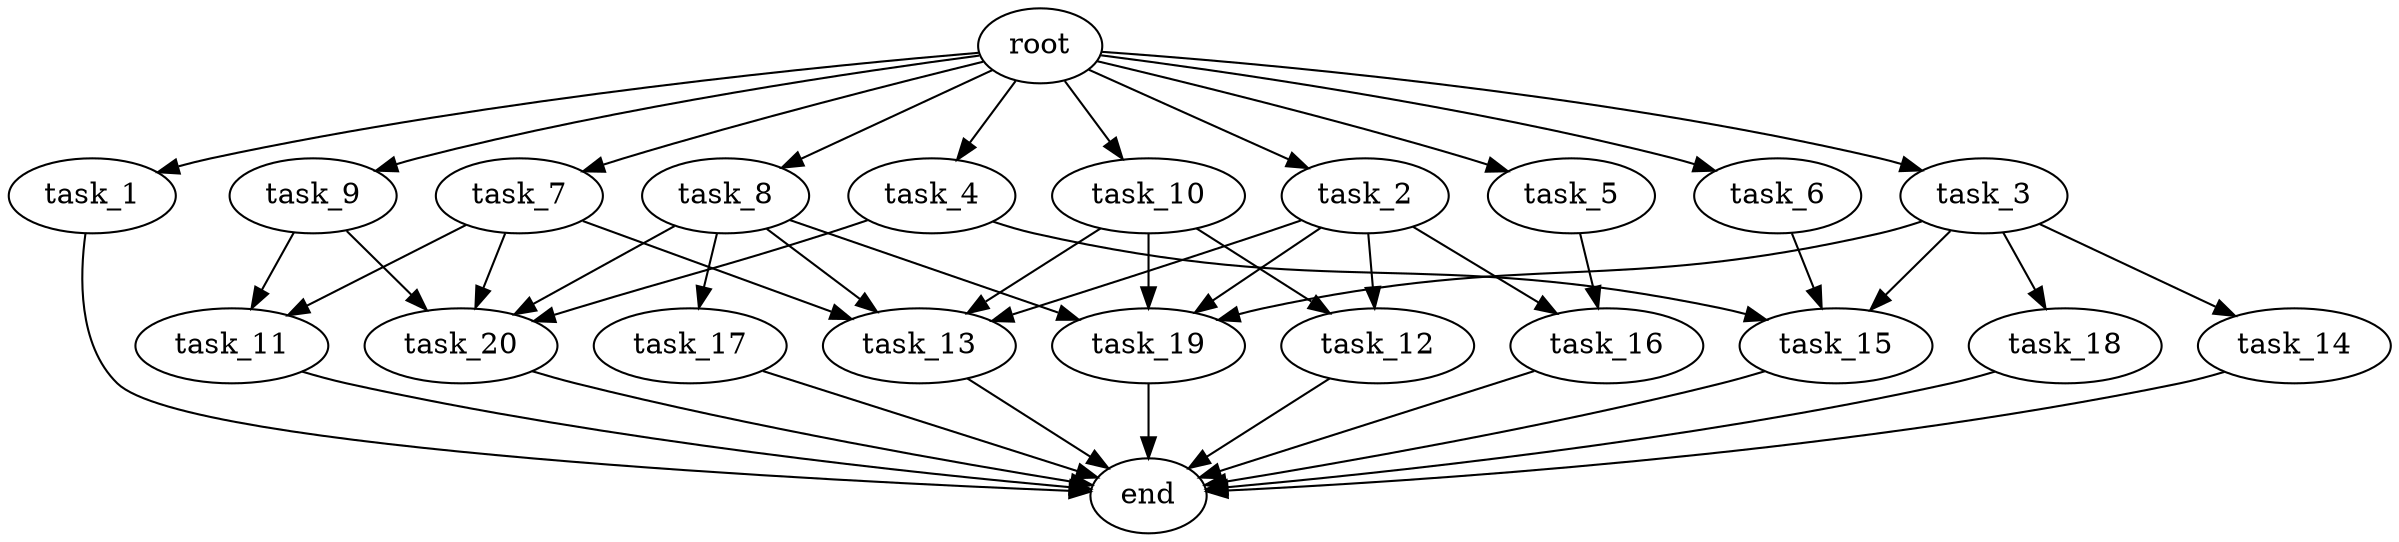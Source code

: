 digraph G {
  root [size="0.000000e+00"];
  task_1 [size="1.856157e+09"];
  task_2 [size="1.881798e+08"];
  task_3 [size="8.568436e+09"];
  task_4 [size="7.760390e+09"];
  task_5 [size="2.388627e+09"];
  task_6 [size="7.210315e+09"];
  task_7 [size="6.583236e+09"];
  task_8 [size="5.390026e+09"];
  task_9 [size="3.875521e+09"];
  task_10 [size="5.241174e+09"];
  task_11 [size="4.975994e+09"];
  task_12 [size="5.515127e+09"];
  task_13 [size="6.130779e+09"];
  task_14 [size="3.226678e+09"];
  task_15 [size="6.409398e+09"];
  task_16 [size="1.105531e+09"];
  task_17 [size="5.232482e+09"];
  task_18 [size="6.677318e+08"];
  task_19 [size="8.352098e+09"];
  task_20 [size="1.298613e+09"];
  end [size="0.000000e+00"];

  root -> task_1 [size="1.000000e-12"];
  root -> task_2 [size="1.000000e-12"];
  root -> task_3 [size="1.000000e-12"];
  root -> task_4 [size="1.000000e-12"];
  root -> task_5 [size="1.000000e-12"];
  root -> task_6 [size="1.000000e-12"];
  root -> task_7 [size="1.000000e-12"];
  root -> task_8 [size="1.000000e-12"];
  root -> task_9 [size="1.000000e-12"];
  root -> task_10 [size="1.000000e-12"];
  task_1 -> end [size="1.000000e-12"];
  task_2 -> task_12 [size="2.757563e+08"];
  task_2 -> task_13 [size="1.532695e+08"];
  task_2 -> task_16 [size="5.527654e+07"];
  task_2 -> task_19 [size="2.088025e+08"];
  task_3 -> task_14 [size="3.226678e+08"];
  task_3 -> task_15 [size="2.136466e+08"];
  task_3 -> task_18 [size="6.677318e+07"];
  task_3 -> task_19 [size="2.088025e+08"];
  task_4 -> task_15 [size="2.136466e+08"];
  task_4 -> task_20 [size="3.246532e+07"];
  task_5 -> task_16 [size="5.527654e+07"];
  task_6 -> task_15 [size="2.136466e+08"];
  task_7 -> task_11 [size="2.487997e+08"];
  task_7 -> task_13 [size="1.532695e+08"];
  task_7 -> task_20 [size="3.246532e+07"];
  task_8 -> task_13 [size="1.532695e+08"];
  task_8 -> task_17 [size="5.232482e+08"];
  task_8 -> task_19 [size="2.088025e+08"];
  task_8 -> task_20 [size="3.246532e+07"];
  task_9 -> task_11 [size="2.487997e+08"];
  task_9 -> task_20 [size="3.246532e+07"];
  task_10 -> task_12 [size="2.757563e+08"];
  task_10 -> task_13 [size="1.532695e+08"];
  task_10 -> task_19 [size="2.088025e+08"];
  task_11 -> end [size="1.000000e-12"];
  task_12 -> end [size="1.000000e-12"];
  task_13 -> end [size="1.000000e-12"];
  task_14 -> end [size="1.000000e-12"];
  task_15 -> end [size="1.000000e-12"];
  task_16 -> end [size="1.000000e-12"];
  task_17 -> end [size="1.000000e-12"];
  task_18 -> end [size="1.000000e-12"];
  task_19 -> end [size="1.000000e-12"];
  task_20 -> end [size="1.000000e-12"];
}
